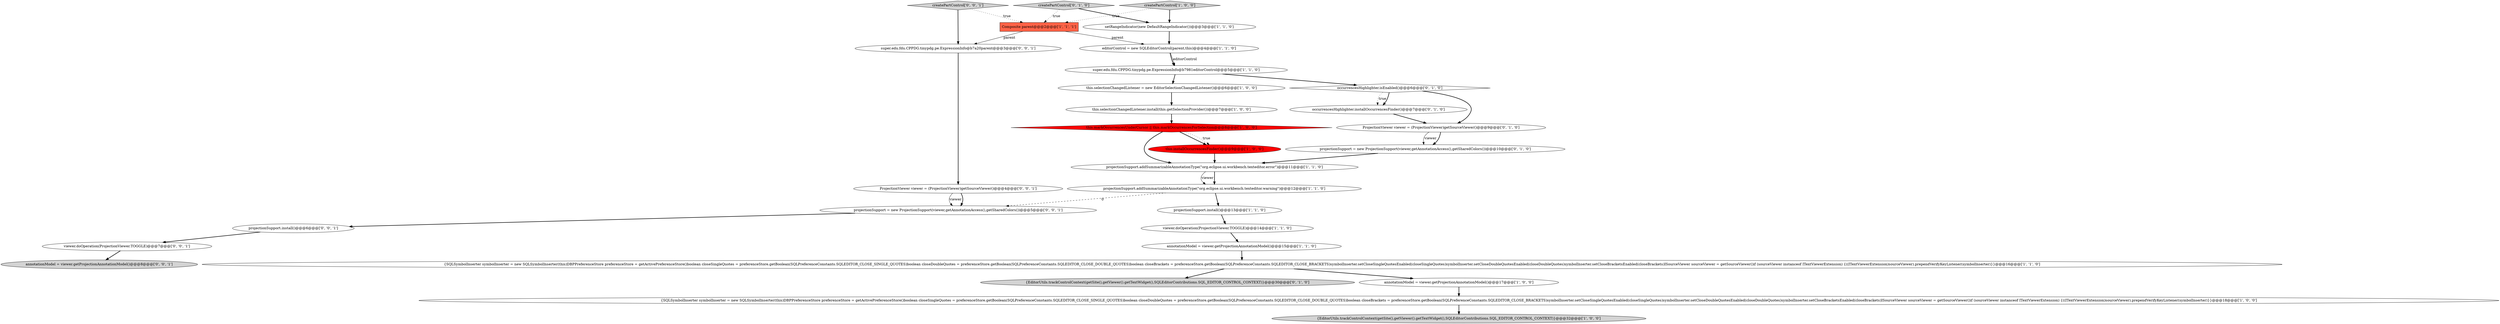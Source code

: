 digraph {
28 [style = filled, label = "viewer.doOperation(ProjectionViewer.TOGGLE)@@@7@@@['0', '0', '1']", fillcolor = white, shape = ellipse image = "AAA0AAABBB3BBB"];
1 [style = filled, label = "{SQLSymbolInserter symbolInserter = new SQLSymbolInserter(this)DBPPreferenceStore preferenceStore = getActivePreferenceStore()boolean closeSingleQuotes = preferenceStore.getBoolean(SQLPreferenceConstants.SQLEDITOR_CLOSE_SINGLE_QUOTES)boolean closeDoubleQuotes = preferenceStore.getBoolean(SQLPreferenceConstants.SQLEDITOR_CLOSE_DOUBLE_QUOTES)boolean closeBrackets = preferenceStore.getBoolean(SQLPreferenceConstants.SQLEDITOR_CLOSE_BRACKETS)symbolInserter.setCloseSingleQuotesEnabled(closeSingleQuotes)symbolInserter.setCloseDoubleQuotesEnabled(closeDoubleQuotes)symbolInserter.setCloseBracketsEnabled(closeBrackets)ISourceViewer sourceViewer = getSourceViewer()if (sourceViewer instanceof ITextViewerExtension) {((ITextViewerExtension)sourceViewer).prependVerifyKeyListener(symbolInserter)}}@@@18@@@['1', '0', '0']", fillcolor = white, shape = ellipse image = "AAA0AAABBB1BBB"];
16 [style = filled, label = "this.markOccurrencesUnderCursor || this.markOccurrencesForSelection@@@8@@@['1', '0', '0']", fillcolor = red, shape = diamond image = "AAA1AAABBB1BBB"];
11 [style = filled, label = "this.installOccurrencesFinder()@@@9@@@['1', '0', '0']", fillcolor = red, shape = ellipse image = "AAA1AAABBB1BBB"];
3 [style = filled, label = "editorControl = new SQLEditorControl(parent,this)@@@4@@@['1', '1', '0']", fillcolor = white, shape = ellipse image = "AAA0AAABBB1BBB"];
15 [style = filled, label = "super.edu.fdu.CPPDG.tinypdg.pe.ExpressionInfo@b7981editorControl@@@5@@@['1', '1', '0']", fillcolor = white, shape = ellipse image = "AAA0AAABBB1BBB"];
9 [style = filled, label = "{EditorUtils.trackControlContext(getSite(),getViewer().getTextWidget(),SQLEditorContributions.SQL_EDITOR_CONTROL_CONTEXT)}@@@32@@@['1', '0', '0']", fillcolor = lightgray, shape = ellipse image = "AAA0AAABBB1BBB"];
23 [style = filled, label = "occurrencesHighlighter.isEnabled()@@@6@@@['0', '1', '0']", fillcolor = white, shape = diamond image = "AAA0AAABBB2BBB"];
2 [style = filled, label = "this.selectionChangedListener.install(this.getSelectionProvider())@@@7@@@['1', '0', '0']", fillcolor = white, shape = ellipse image = "AAA0AAABBB1BBB"];
24 [style = filled, label = "projectionSupport.install()@@@6@@@['0', '0', '1']", fillcolor = white, shape = ellipse image = "AAA0AAABBB3BBB"];
21 [style = filled, label = "occurrencesHighlighter.installOccurrencesFinder()@@@7@@@['0', '1', '0']", fillcolor = white, shape = ellipse image = "AAA0AAABBB2BBB"];
13 [style = filled, label = "Composite parent@@@2@@@['1', '1', '1']", fillcolor = tomato, shape = box image = "AAA0AAABBB1BBB"];
27 [style = filled, label = "createPartControl['0', '0', '1']", fillcolor = lightgray, shape = diamond image = "AAA0AAABBB3BBB"];
29 [style = filled, label = "projectionSupport = new ProjectionSupport(viewer,getAnnotationAccess(),getSharedColors())@@@5@@@['0', '0', '1']", fillcolor = white, shape = ellipse image = "AAA0AAABBB3BBB"];
4 [style = filled, label = "setRangeIndicator(new DefaultRangeIndicator())@@@3@@@['1', '1', '0']", fillcolor = white, shape = ellipse image = "AAA0AAABBB1BBB"];
20 [style = filled, label = "projectionSupport = new ProjectionSupport(viewer,getAnnotationAccess(),getSharedColors())@@@10@@@['0', '1', '0']", fillcolor = white, shape = ellipse image = "AAA0AAABBB2BBB"];
30 [style = filled, label = "super.edu.fdu.CPPDG.tinypdg.pe.ExpressionInfo@b7a20parent@@@3@@@['0', '0', '1']", fillcolor = white, shape = ellipse image = "AAA0AAABBB3BBB"];
26 [style = filled, label = "annotationModel = viewer.getProjectionAnnotationModel()@@@8@@@['0', '0', '1']", fillcolor = lightgray, shape = ellipse image = "AAA0AAABBB3BBB"];
25 [style = filled, label = "ProjectionViewer viewer = (ProjectionViewer)getSourceViewer()@@@4@@@['0', '0', '1']", fillcolor = white, shape = ellipse image = "AAA0AAABBB3BBB"];
14 [style = filled, label = "viewer.doOperation(ProjectionViewer.TOGGLE)@@@14@@@['1', '1', '0']", fillcolor = white, shape = ellipse image = "AAA0AAABBB1BBB"];
10 [style = filled, label = "annotationModel = viewer.getProjectionAnnotationModel()@@@15@@@['1', '1', '0']", fillcolor = white, shape = ellipse image = "AAA0AAABBB1BBB"];
7 [style = filled, label = "{SQLSymbolInserter symbolInserter = new SQLSymbolInserter(this)DBPPreferenceStore preferenceStore = getActivePreferenceStore()boolean closeSingleQuotes = preferenceStore.getBoolean(SQLPreferenceConstants.SQLEDITOR_CLOSE_SINGLE_QUOTES)boolean closeDoubleQuotes = preferenceStore.getBoolean(SQLPreferenceConstants.SQLEDITOR_CLOSE_DOUBLE_QUOTES)boolean closeBrackets = preferenceStore.getBoolean(SQLPreferenceConstants.SQLEDITOR_CLOSE_BRACKETS)symbolInserter.setCloseSingleQuotesEnabled(closeSingleQuotes)symbolInserter.setCloseDoubleQuotesEnabled(closeDoubleQuotes)symbolInserter.setCloseBracketsEnabled(closeBrackets)ISourceViewer sourceViewer = getSourceViewer()if (sourceViewer instanceof ITextViewerExtension) {((ITextViewerExtension)sourceViewer).prependVerifyKeyListener(symbolInserter)}}@@@16@@@['1', '1', '0']", fillcolor = white, shape = ellipse image = "AAA0AAABBB1BBB"];
18 [style = filled, label = "{EditorUtils.trackControlContext(getSite(),getViewer().getTextWidget(),SQLEditorContributions.SQL_EDITOR_CONTROL_CONTEXT)}@@@30@@@['0', '1', '0']", fillcolor = lightgray, shape = ellipse image = "AAA0AAABBB2BBB"];
17 [style = filled, label = "projectionSupport.addSummarizableAnnotationType(\"org.eclipse.ui.workbench.texteditor.warning\")@@@12@@@['1', '1', '0']", fillcolor = white, shape = ellipse image = "AAA0AAABBB1BBB"];
19 [style = filled, label = "ProjectionViewer viewer = (ProjectionViewer)getSourceViewer()@@@9@@@['0', '1', '0']", fillcolor = white, shape = ellipse image = "AAA0AAABBB2BBB"];
8 [style = filled, label = "this.selectionChangedListener = new EditorSelectionChangedListener()@@@6@@@['1', '0', '0']", fillcolor = white, shape = ellipse image = "AAA0AAABBB1BBB"];
6 [style = filled, label = "createPartControl['1', '0', '0']", fillcolor = lightgray, shape = diamond image = "AAA0AAABBB1BBB"];
22 [style = filled, label = "createPartControl['0', '1', '0']", fillcolor = lightgray, shape = diamond image = "AAA0AAABBB2BBB"];
0 [style = filled, label = "projectionSupport.install()@@@13@@@['1', '1', '0']", fillcolor = white, shape = ellipse image = "AAA0AAABBB1BBB"];
12 [style = filled, label = "projectionSupport.addSummarizableAnnotationType(\"org.eclipse.ui.workbench.texteditor.error\")@@@11@@@['1', '1', '0']", fillcolor = white, shape = ellipse image = "AAA0AAABBB1BBB"];
5 [style = filled, label = "annotationModel = viewer.getProjectionAnnotationModel()@@@17@@@['1', '0', '0']", fillcolor = white, shape = ellipse image = "AAA0AAABBB1BBB"];
24->28 [style = bold, label=""];
4->3 [style = bold, label=""];
15->23 [style = bold, label=""];
16->11 [style = bold, label=""];
21->19 [style = bold, label=""];
12->17 [style = solid, label="viewer"];
19->20 [style = bold, label=""];
27->30 [style = bold, label=""];
6->13 [style = dotted, label="true"];
12->17 [style = bold, label=""];
23->21 [style = dotted, label="true"];
14->10 [style = bold, label=""];
30->25 [style = bold, label=""];
28->26 [style = bold, label=""];
11->12 [style = bold, label=""];
3->15 [style = bold, label=""];
27->13 [style = dotted, label="true"];
25->29 [style = bold, label=""];
17->29 [style = dashed, label="0"];
10->7 [style = bold, label=""];
1->9 [style = bold, label=""];
22->4 [style = bold, label=""];
5->1 [style = bold, label=""];
6->4 [style = bold, label=""];
0->14 [style = bold, label=""];
7->5 [style = bold, label=""];
17->0 [style = bold, label=""];
8->2 [style = bold, label=""];
23->21 [style = bold, label=""];
3->15 [style = solid, label="editorControl"];
23->19 [style = bold, label=""];
22->13 [style = dotted, label="true"];
20->12 [style = bold, label=""];
7->18 [style = bold, label=""];
13->30 [style = solid, label="parent"];
19->20 [style = solid, label="viewer"];
13->3 [style = solid, label="parent"];
29->24 [style = bold, label=""];
25->29 [style = solid, label="viewer"];
16->11 [style = dotted, label="true"];
16->12 [style = bold, label=""];
15->8 [style = bold, label=""];
2->16 [style = bold, label=""];
}

